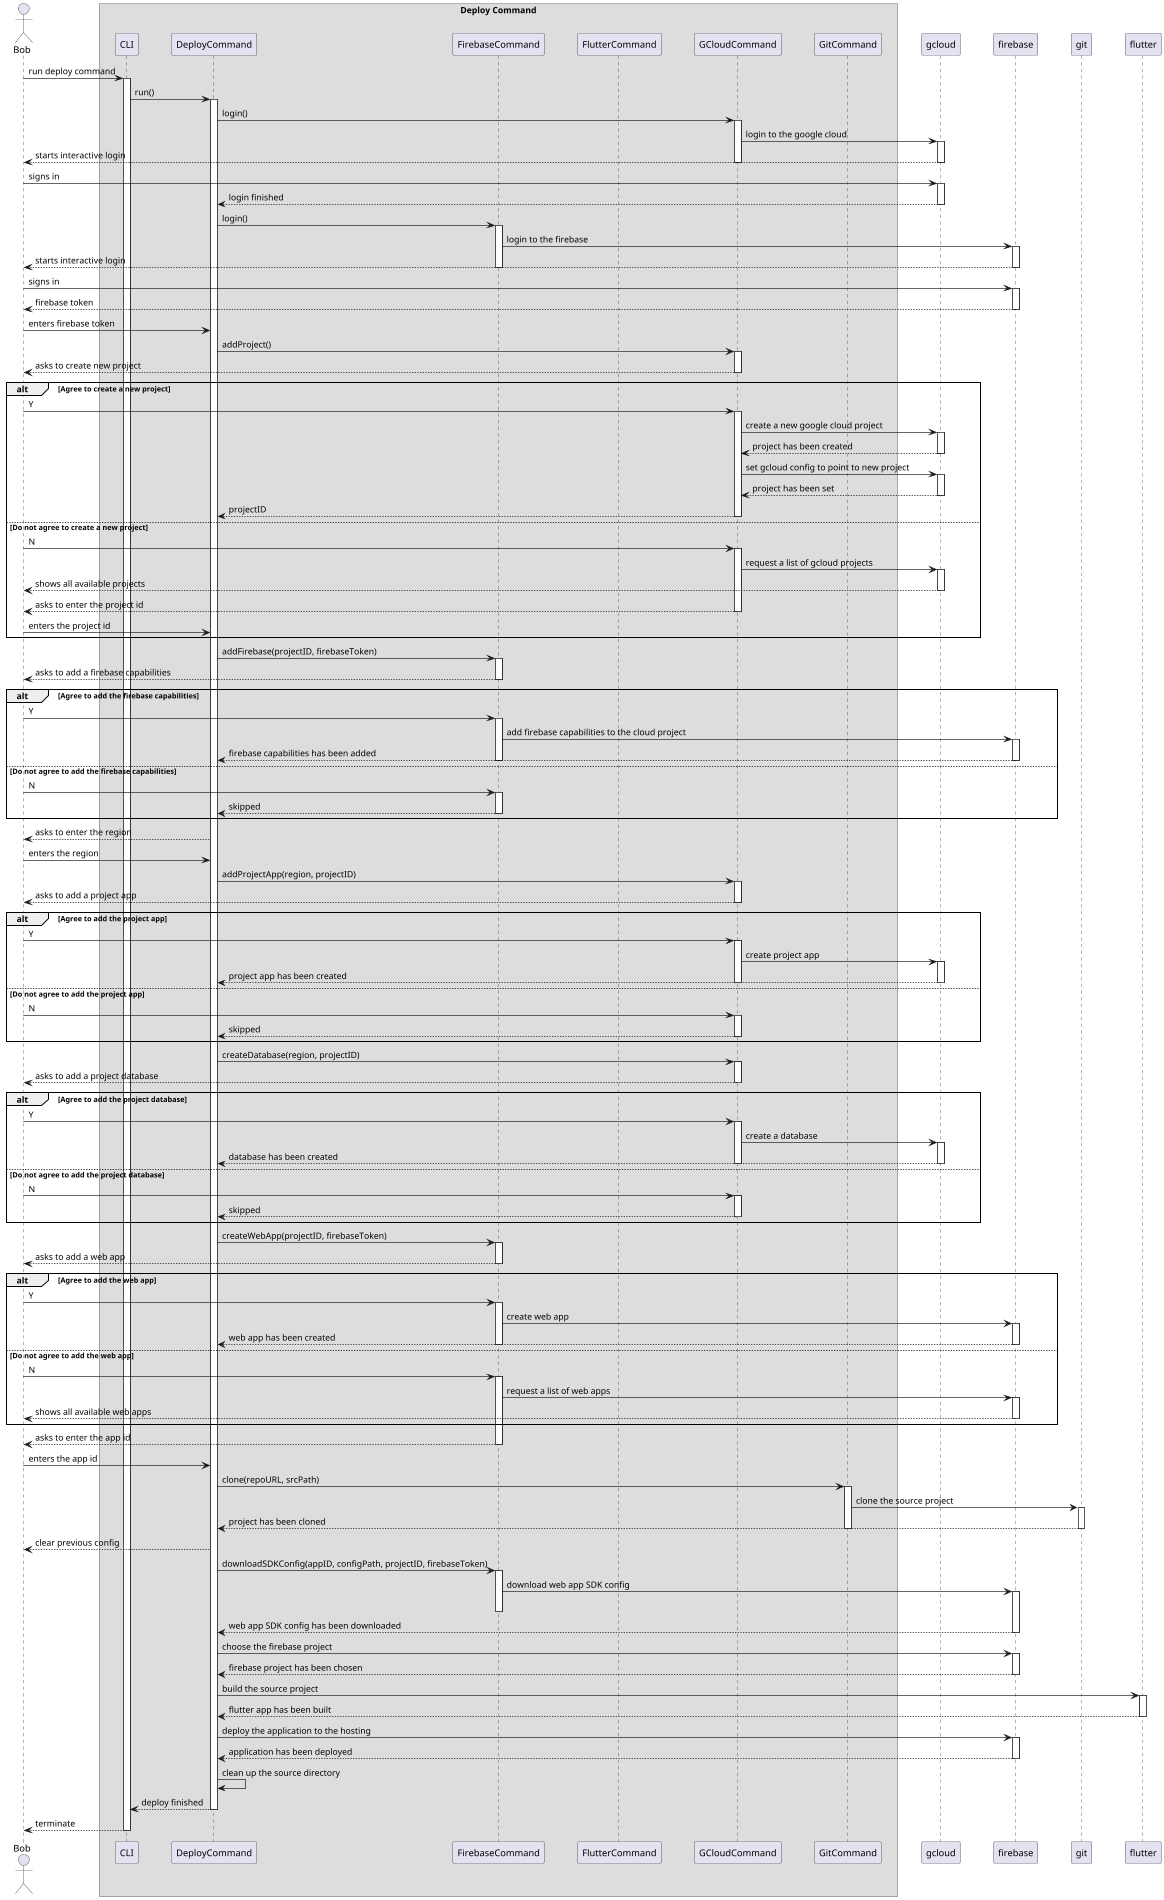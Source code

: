 @startuml deploy_command_sequence_diagram

scale 1900 height

skinparam ParticipantPadding 20
skinparam BoxPadding 10

actor Bob

box "Deploy Command"
    participant CLI
    participant DeployCommand
    participant FirebaseCommand
    participant FlutterCommand
    participant GCloudCommand
    participant GitCommand
end box

participant gcloud

participant firebase

participant git

participant flutter

Bob -> CLI ++ : run deploy command
CLI -> DeployCommand ++ : run()
DeployCommand -> GCloudCommand ++ : login()
GCloudCommand -> gcloud ++ : login to the google cloud
gcloud --> Bob -- : starts interactive login
GCloudCommand --

Bob -> gcloud ++ : signs in
gcloud --> DeployCommand -- : login finished
DeployCommand -> FirebaseCommand ++ : login()
FirebaseCommand -> firebase ++ : login to the firebase
firebase --> Bob -- : starts interactive login
FirebaseCommand --

Bob -> firebase ++ : signs in
firebase --> Bob -- : firebase token
Bob -> DeployCommand : enters firebase token
DeployCommand -> GCloudCommand ++ : addProject()
GCloudCommand --> Bob -- : asks to create new project

alt Agree to create a new project
    Bob -> GCloudCommand ++ : Y
    GCloudCommand -> gcloud ++ : create a new google cloud project
    return project has been created
    GCloudCommand -> gcloud ++ : set gcloud config to point to new project
    return project has been set
    GCloudCommand --> DeployCommand -- : projectID
else Do not agree to create a new project
    Bob -> GCloudCommand ++ : N
    GCloudCommand -> gcloud ++ : request a list of gcloud projects
    gcloud --> Bob -- : shows all available projects
    GCloudCommand --> Bob -- : asks to enter the project id
    Bob -> DeployCommand : enters the project id
end

DeployCommand -> FirebaseCommand ++ : addFirebase(projectID, firebaseToken)
FirebaseCommand --> Bob -- : asks to add a firebase capabilities

alt Agree to add the firebase capabilities
    Bob -> FirebaseCommand ++ : Y
    FirebaseCommand -> firebase ++ : add firebase capabilities to the cloud project
    firebase --> DeployCommand -- : firebase capabilities has been added
    FirebaseCommand --
else Do not agree to add the firebase capabilities
    Bob -> FirebaseCommand ++ : N
    FirebaseCommand --> DeployCommand -- : skipped
end

DeployCommand --> Bob : asks to enter the region
Bob -> DeployCommand : enters the region
DeployCommand -> GCloudCommand ++ : addProjectApp(region, projectID)
GCloudCommand --> Bob -- : asks to add a project app

alt Agree to add the project app
    Bob -> GCloudCommand ++ : Y
    GCloudCommand -> gcloud ++ : create project app
    gcloud --> DeployCommand -- : project app has been created
    GCloudCommand --
else Do not agree to add the project app
    Bob -> GCloudCommand ++ : N
    GCloudCommand --> DeployCommand -- : skipped
end

DeployCommand -> GCloudCommand ++ : createDatabase(region, projectID)
GCloudCommand --> Bob -- : asks to add a project database

alt Agree to add the project database
    Bob -> GCloudCommand ++ : Y
    GCloudCommand -> gcloud ++ : create a database
    gcloud --> DeployCommand -- : database has been created
    GCloudCommand --
else Do not agree to add the project database
    Bob -> GCloudCommand ++ : N
    GCloudCommand --> DeployCommand -- : skipped
end

DeployCommand -> FirebaseCommand ++ : createWebApp(projectID, firebaseToken)
FirebaseCommand --> Bob -- : asks to add a web app

alt Agree to add the web app
    Bob -> FirebaseCommand ++ : Y
    FirebaseCommand -> firebase ++ : create web app
    firebase --> DeployCommand -- : web app has been created
    FirebaseCommand --
else Do not agree to add the web app
    Bob -> FirebaseCommand ++ : N
    FirebaseCommand -> firebase ++ : request a list of web apps
    firebase --> Bob -- : shows all available web apps
end

return asks to enter the app id

Bob -> DeployCommand : enters the app id
DeployCommand -> GitCommand ++ : clone(repoURL, srcPath)
GitCommand -> git ++ : clone the source project
git --> DeployCommand -- : project has been cloned
GitCommand --
DeployCommand --> Bob : clear previous config

DeployCommand -> FirebaseCommand ++ : downloadSDKConfig(appID, configPath, projectID, firebaseToken)
FirebaseCommand -> firebase ++ : download web app SDK config
FirebaseCommand --
firebase --> DeployCommand -- : web app SDK config has been downloaded

DeployCommand -> firebase ++ : choose the firebase project
return firebase project has been chosen

firebase --
DeployCommand -> flutter ++ : build the source project
return flutter app has been built

DeployCommand -> firebase ++ : deploy the application to the hosting
return application has been deployed

DeployCommand -> DeployCommand : clean up the source directory
DeployCommand --> CLI --: deploy finished
CLI --> Bob -- : terminate
CLI --

@enduml
